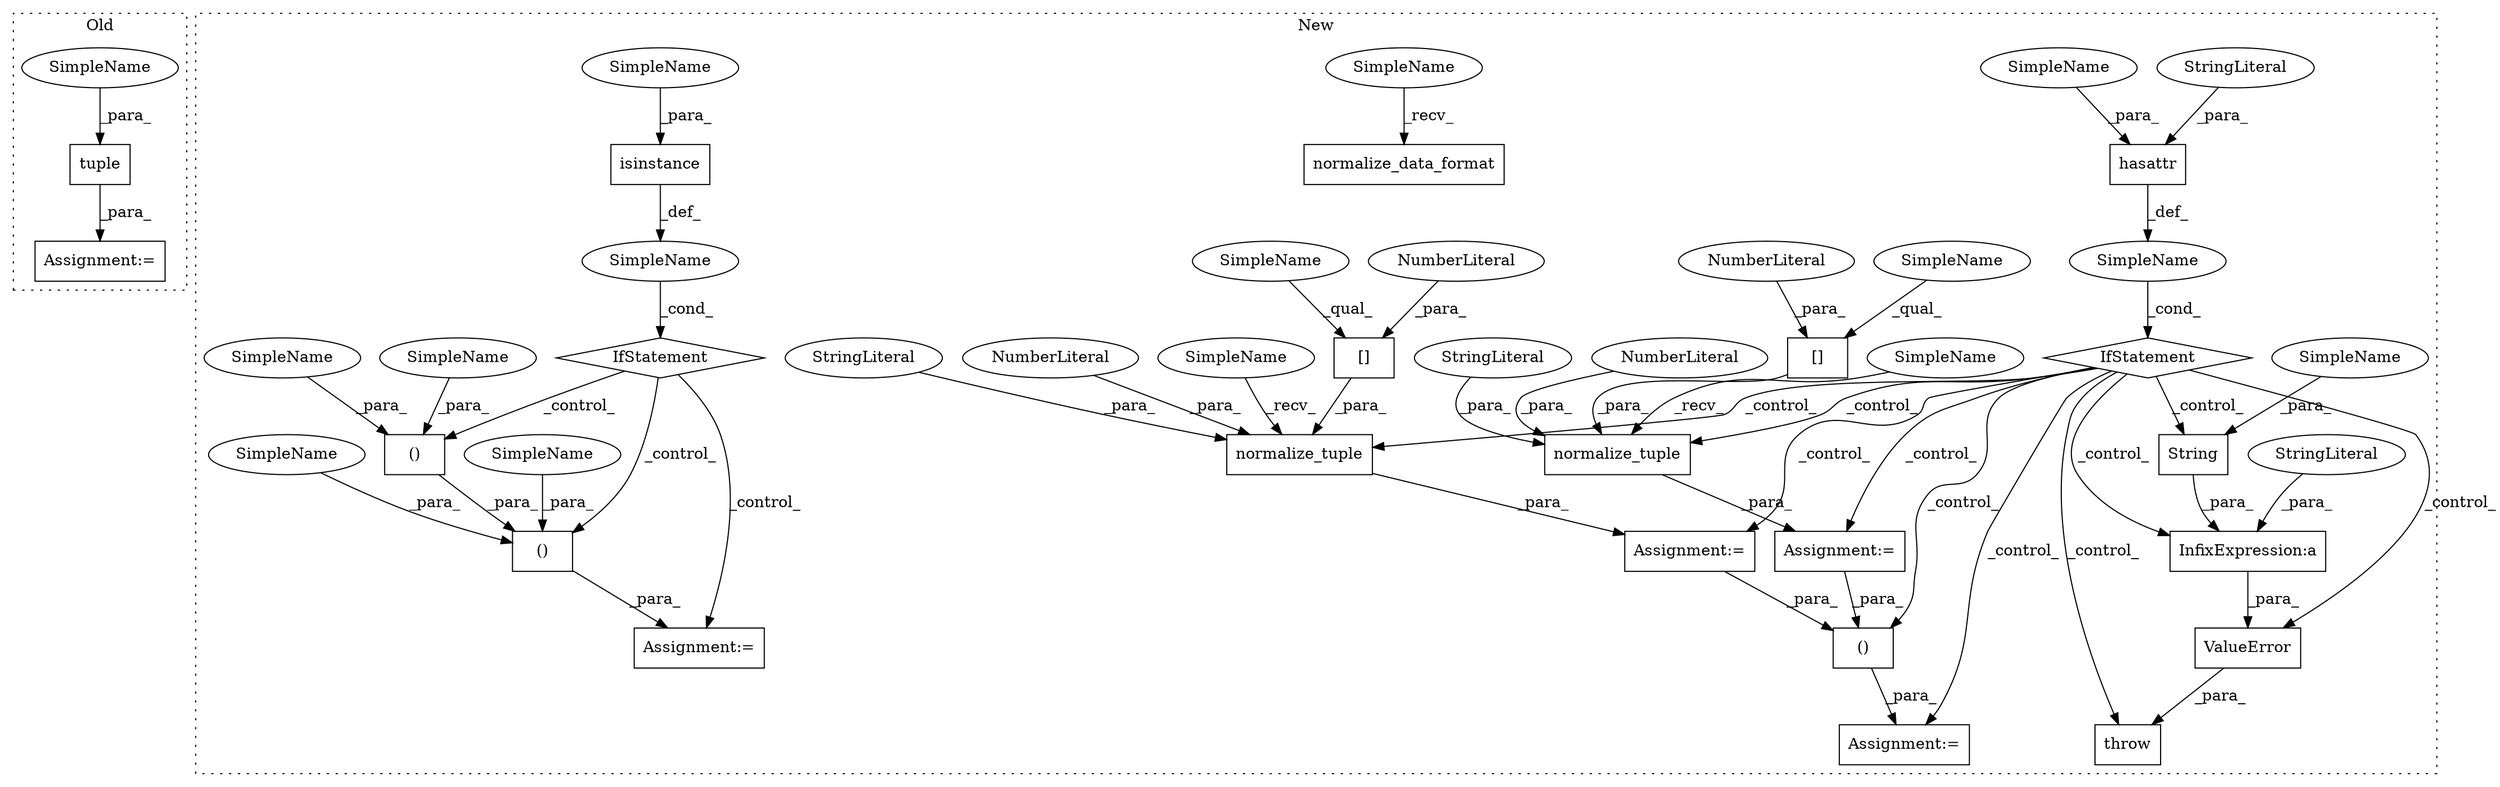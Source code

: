 digraph G {
subgraph cluster0 {
1 [label="tuple" a="32" s="38456,38469" l="6,1" shape="box"];
30 [label="Assignment:=" a="7" s="38455" l="1" shape="box"];
36 [label="SimpleName" a="42" s="38462" l="7" shape="ellipse"];
label = "Old";
style="dotted";
}
subgraph cluster1 {
2 [label="ValueError" a="32" s="25759,26046" l="11,1" shape="box"];
3 [label="IfStatement" a="25" s="25283,25313" l="4,2" shape="diamond"];
4 [label="InfixExpression:a" a="27" s="26028" l="3" shape="box"];
5 [label="SimpleName" a="42" s="" l="" shape="ellipse"];
6 [label="StringLiteral" a="45" s="25770" l="258" shape="ellipse"];
7 [label="throw" a="53" s="25753" l="6" shape="box"];
8 [label="()" a="106" s="25668" l="62" shape="box"];
9 [label="normalize_tuple" a="32" s="25420,25471" l="16,1" shape="box"];
10 [label="[]" a="2" s="25436,25445" l="8,1" shape="box"];
11 [label="hasattr" a="32" s="25287,25312" l="8,1" shape="box"];
12 [label="()" a="106" s="25242" l="27" shape="box"];
13 [label="[]" a="2" s="25604,25613" l="8,1" shape="box"];
14 [label="()" a="106" s="25145" l="125" shape="box"];
15 [label="NumberLiteral" a="34" s="25447" l="1" shape="ellipse"];
16 [label="NumberLiteral" a="34" s="25444" l="1" shape="ellipse"];
17 [label="NumberLiteral" a="34" s="25612" l="1" shape="ellipse"];
18 [label="normalize_tuple" a="32" s="25588,25639" l="16,1" shape="box"];
19 [label="NumberLiteral" a="34" s="25615" l="1" shape="ellipse"];
20 [label="SimpleName" a="42" s="" l="" shape="ellipse"];
21 [label="String" a="32" s="26031,26045" l="7,1" shape="box"];
22 [label="isinstance" a="32" s="25086,25108" l="11,1" shape="box"];
23 [label="StringLiteral" a="45" s="25449" l="22" shape="ellipse"];
24 [label="StringLiteral" a="45" s="25617" l="22" shape="ellipse"];
25 [label="StringLiteral" a="45" s="25303" l="9" shape="ellipse"];
26 [label="IfStatement" a="25" s="25082,25109" l="4,2" shape="diamond"];
27 [label="Assignment:=" a="7" s="25576" l="1" shape="box"];
28 [label="Assignment:=" a="7" s="25660" l="8" shape="box"];
29 [label="Assignment:=" a="7" s="25408" l="1" shape="box"];
31 [label="Assignment:=" a="7" s="25131" l="14" shape="box"];
32 [label="normalize_data_format" a="32" s="25042,25075" l="22,1" shape="box"];
33 [label="SimpleName" a="42" s="25409" l="10" shape="ellipse"];
34 [label="SimpleName" a="42" s="25031" l="10" shape="ellipse"];
35 [label="SimpleName" a="42" s="25577" l="10" shape="ellipse"];
37 [label="SimpleName" a="42" s="25436" l="7" shape="ellipse"];
38 [label="SimpleName" a="42" s="25242" l="7" shape="ellipse"];
39 [label="SimpleName" a="42" s="25166" l="7" shape="ellipse"];
40 [label="SimpleName" a="42" s="25295" l="7" shape="ellipse"];
41 [label="SimpleName" a="42" s="26038" l="7" shape="ellipse"];
42 [label="SimpleName" a="42" s="25604" l="7" shape="ellipse"];
43 [label="SimpleName" a="42" s="25146" l="7" shape="ellipse"];
44 [label="SimpleName" a="42" s="25262" l="7" shape="ellipse"];
45 [label="SimpleName" a="42" s="25097" l="7" shape="ellipse"];
label = "New";
style="dotted";
}
1 -> 30 [label="_para_"];
2 -> 7 [label="_para_"];
3 -> 2 [label="_control_"];
3 -> 8 [label="_control_"];
3 -> 4 [label="_control_"];
3 -> 18 [label="_control_"];
3 -> 28 [label="_control_"];
3 -> 21 [label="_control_"];
3 -> 27 [label="_control_"];
3 -> 7 [label="_control_"];
3 -> 9 [label="_control_"];
3 -> 29 [label="_control_"];
4 -> 2 [label="_para_"];
5 -> 3 [label="_cond_"];
6 -> 4 [label="_para_"];
8 -> 28 [label="_para_"];
9 -> 29 [label="_para_"];
10 -> 9 [label="_para_"];
11 -> 5 [label="_def_"];
12 -> 14 [label="_para_"];
13 -> 18 [label="_para_"];
14 -> 31 [label="_para_"];
15 -> 9 [label="_para_"];
16 -> 10 [label="_para_"];
17 -> 13 [label="_para_"];
18 -> 27 [label="_para_"];
19 -> 18 [label="_para_"];
20 -> 26 [label="_cond_"];
21 -> 4 [label="_para_"];
22 -> 20 [label="_def_"];
23 -> 9 [label="_para_"];
24 -> 18 [label="_para_"];
25 -> 11 [label="_para_"];
26 -> 14 [label="_control_"];
26 -> 31 [label="_control_"];
26 -> 12 [label="_control_"];
27 -> 8 [label="_para_"];
29 -> 8 [label="_para_"];
33 -> 9 [label="_recv_"];
34 -> 32 [label="_recv_"];
35 -> 18 [label="_recv_"];
36 -> 1 [label="_para_"];
37 -> 10 [label="_qual_"];
38 -> 12 [label="_para_"];
39 -> 14 [label="_para_"];
40 -> 11 [label="_para_"];
41 -> 21 [label="_para_"];
42 -> 13 [label="_qual_"];
43 -> 14 [label="_para_"];
44 -> 12 [label="_para_"];
45 -> 22 [label="_para_"];
}